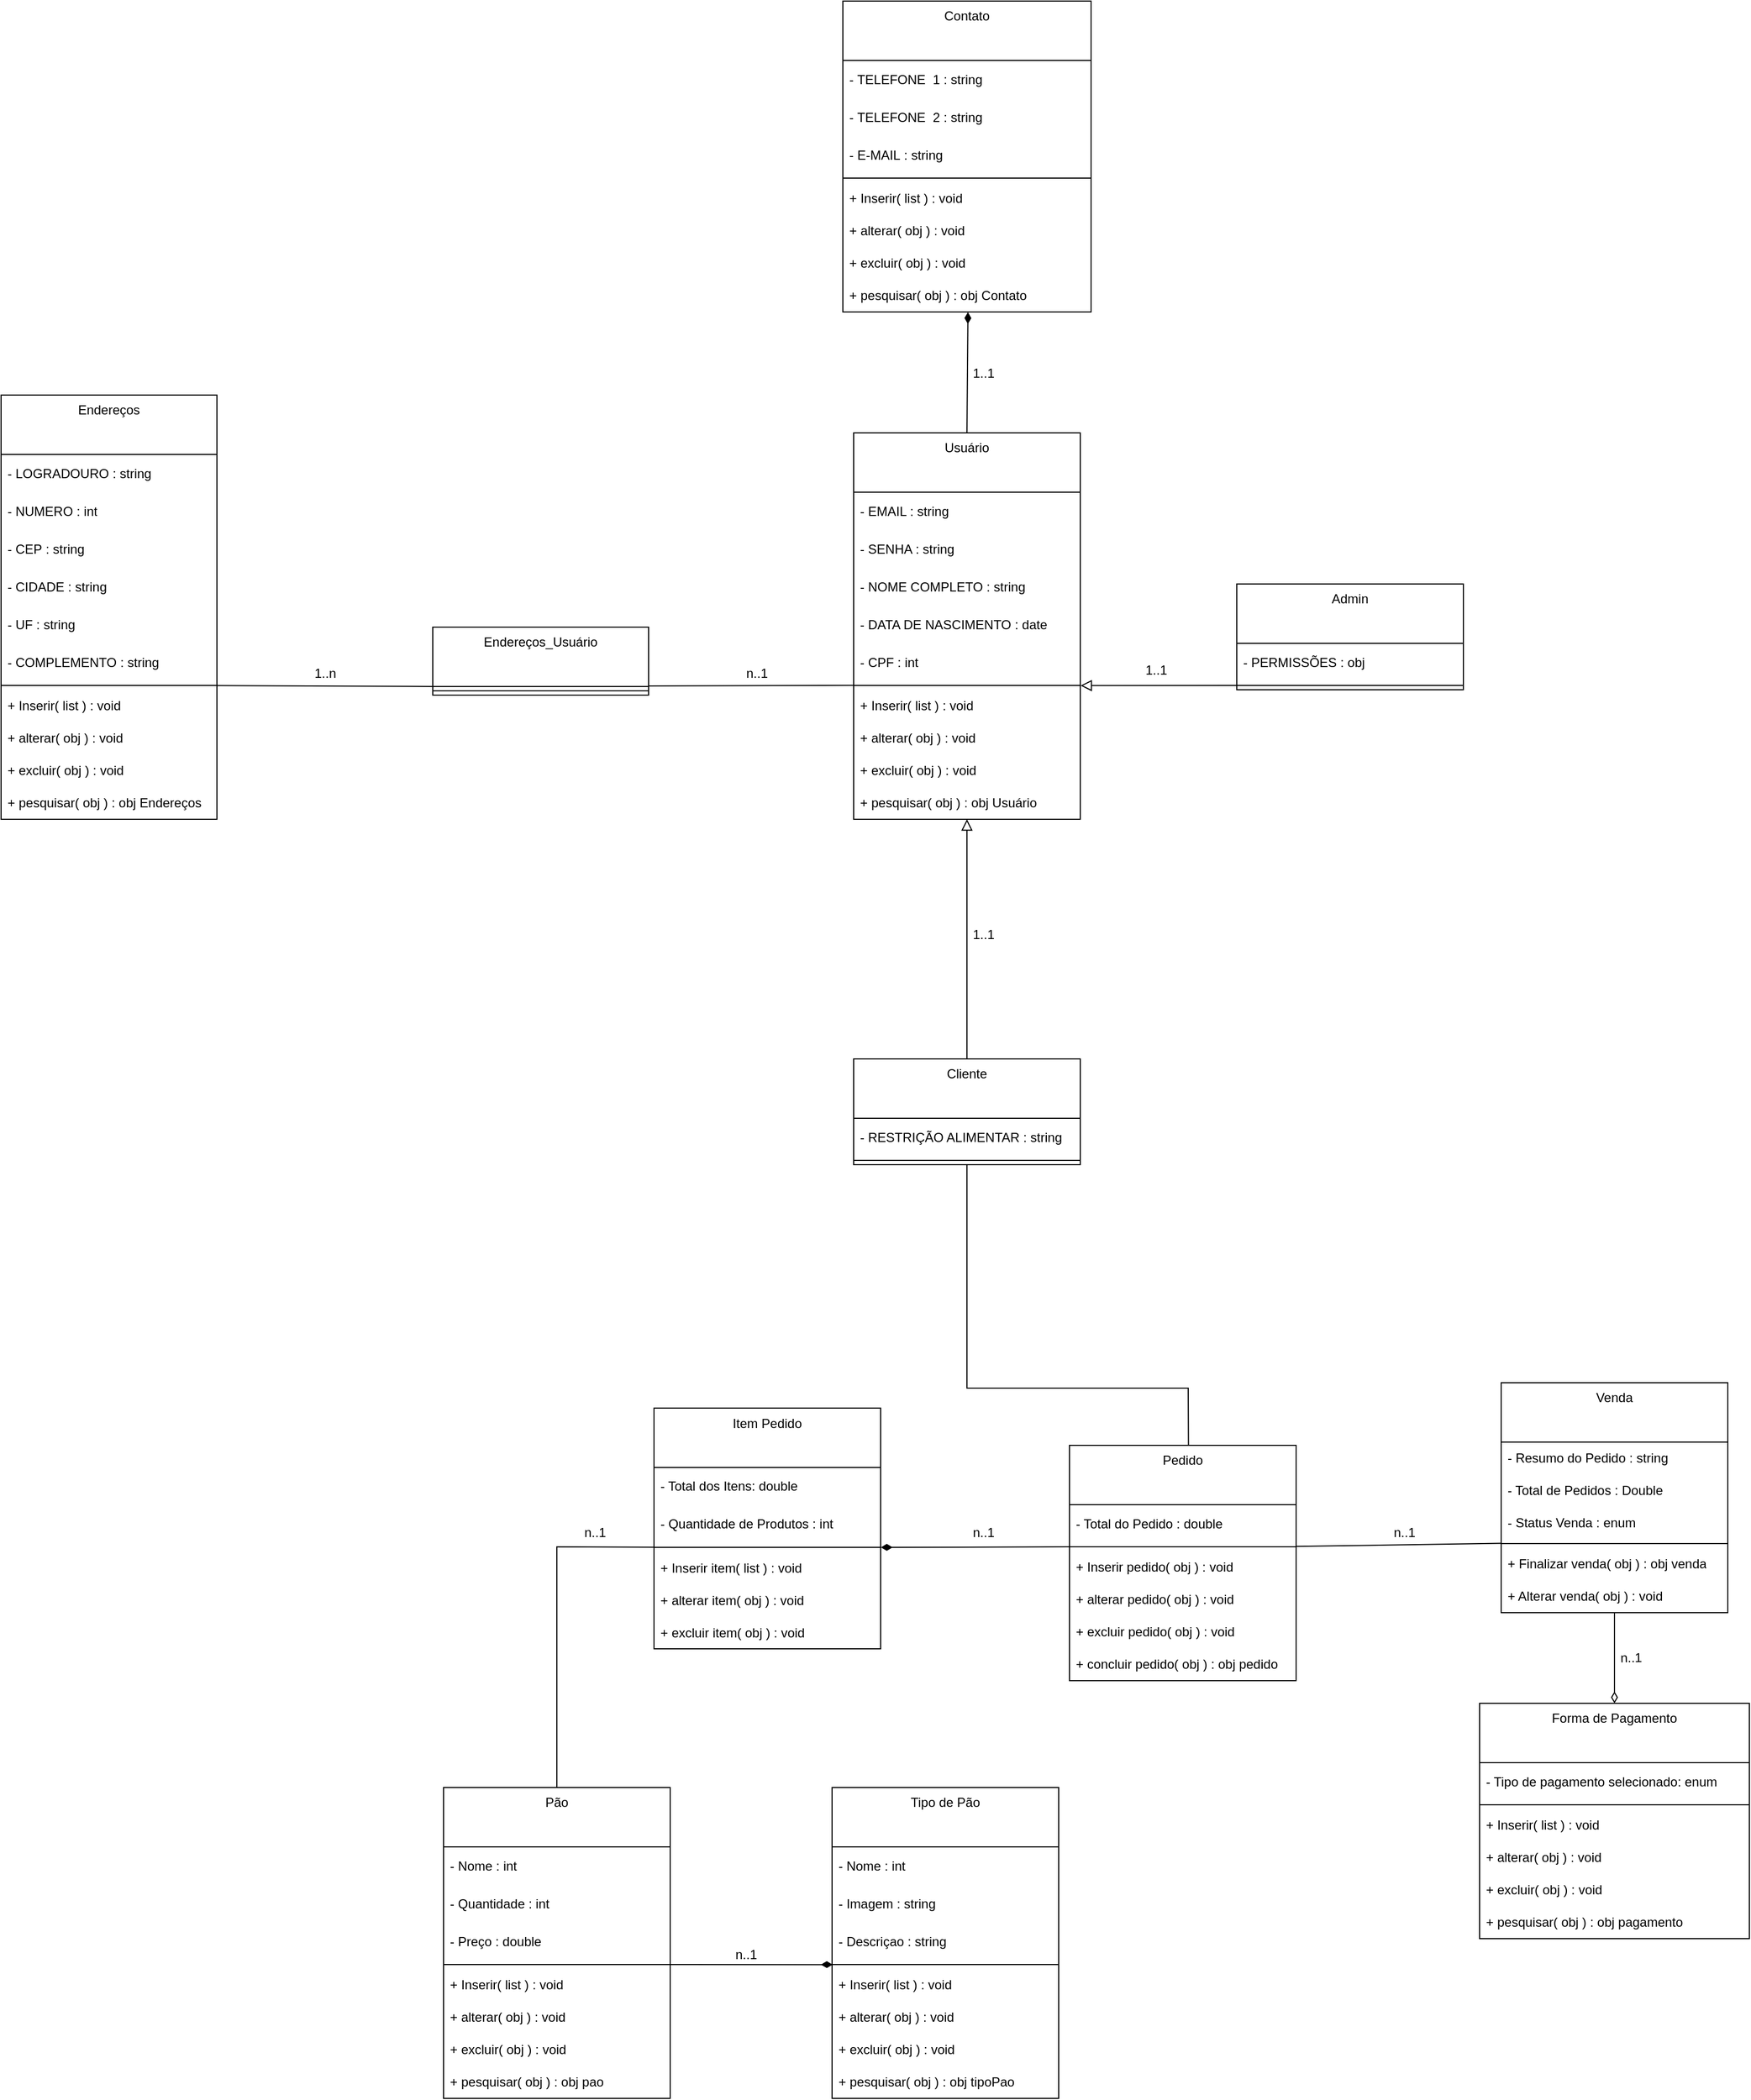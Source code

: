 <mxfile version="22.1.0" type="github">
  <diagram name="Página-1" id="tgWVo5uK4F6GuyLVSYW2">
    <mxGraphModel dx="989" dy="1828" grid="1" gridSize="10" guides="1" tooltips="1" connect="1" arrows="1" fold="1" page="1" pageScale="1" pageWidth="1920" pageHeight="1200" math="0" shadow="0">
      <root>
        <mxCell id="0" />
        <mxCell id="1" parent="0" />
        <mxCell id="wqTiMcuJJPnzFnuZAznY-1" value="Pão" style="swimlane;fontStyle=0;align=center;verticalAlign=top;childLayout=stackLayout;horizontal=1;startSize=55;horizontalStack=0;resizeParent=1;resizeParentMax=0;resizeLast=0;collapsible=0;marginBottom=0;html=1;whiteSpace=wrap;" parent="1" vertex="1">
          <mxGeometry x="540" y="795" width="210" height="288" as="geometry" />
        </mxCell>
        <mxCell id="ot_1vHmXHA6oFnF6188Q-32" value="- Nome : int" style="text;html=1;strokeColor=none;fillColor=none;align=left;verticalAlign=middle;spacingLeft=4;spacingRight=4;overflow=hidden;rotatable=0;points=[[0,0.5],[1,0.5]];portConstraint=eastwest;whiteSpace=wrap;" parent="wqTiMcuJJPnzFnuZAznY-1" vertex="1">
          <mxGeometry y="55" width="210" height="35" as="geometry" />
        </mxCell>
        <mxCell id="wqTiMcuJJPnzFnuZAznY-24" value="- Quantidade : int" style="text;html=1;strokeColor=none;fillColor=none;align=left;verticalAlign=middle;spacingLeft=4;spacingRight=4;overflow=hidden;rotatable=0;points=[[0,0.5],[1,0.5]];portConstraint=eastwest;whiteSpace=wrap;" parent="wqTiMcuJJPnzFnuZAznY-1" vertex="1">
          <mxGeometry y="90" width="210" height="35" as="geometry" />
        </mxCell>
        <mxCell id="ot_1vHmXHA6oFnF6188Q-12" value="- Preço : double" style="text;html=1;strokeColor=none;fillColor=none;align=left;verticalAlign=middle;spacingLeft=4;spacingRight=4;overflow=hidden;rotatable=0;points=[[0,0.5],[1,0.5]];portConstraint=eastwest;whiteSpace=wrap;" parent="wqTiMcuJJPnzFnuZAznY-1" vertex="1">
          <mxGeometry y="125" width="210" height="35" as="geometry" />
        </mxCell>
        <mxCell id="wqTiMcuJJPnzFnuZAznY-6" value="" style="line;strokeWidth=1;fillColor=none;align=left;verticalAlign=middle;spacingTop=-1;spacingLeft=3;spacingRight=3;rotatable=0;labelPosition=right;points=[];portConstraint=eastwest;" parent="wqTiMcuJJPnzFnuZAznY-1" vertex="1">
          <mxGeometry y="160" width="210" height="8" as="geometry" />
        </mxCell>
        <mxCell id="wqTiMcuJJPnzFnuZAznY-22" value="+ Inserir( list ) : void" style="text;html=1;strokeColor=none;fillColor=none;align=left;verticalAlign=middle;spacingLeft=4;spacingRight=4;overflow=hidden;rotatable=0;points=[[0,0.5],[1,0.5]];portConstraint=eastwest;whiteSpace=wrap;" parent="wqTiMcuJJPnzFnuZAznY-1" vertex="1">
          <mxGeometry y="168" width="210" height="30" as="geometry" />
        </mxCell>
        <mxCell id="wqTiMcuJJPnzFnuZAznY-14" value="+ alterar( obj ) : void" style="text;html=1;strokeColor=none;fillColor=none;align=left;verticalAlign=middle;spacingLeft=4;spacingRight=4;overflow=hidden;rotatable=0;points=[[0,0.5],[1,0.5]];portConstraint=eastwest;whiteSpace=wrap;" parent="wqTiMcuJJPnzFnuZAznY-1" vertex="1">
          <mxGeometry y="198" width="210" height="30" as="geometry" />
        </mxCell>
        <mxCell id="wqTiMcuJJPnzFnuZAznY-15" value="+ excluir( obj ) : void" style="text;html=1;strokeColor=none;fillColor=none;align=left;verticalAlign=middle;spacingLeft=4;spacingRight=4;overflow=hidden;rotatable=0;points=[[0,0.5],[1,0.5]];portConstraint=eastwest;whiteSpace=wrap;" parent="wqTiMcuJJPnzFnuZAznY-1" vertex="1">
          <mxGeometry y="228" width="210" height="30" as="geometry" />
        </mxCell>
        <mxCell id="wqTiMcuJJPnzFnuZAznY-16" value="+ pesquisar( obj ) : obj pao" style="text;html=1;strokeColor=none;fillColor=none;align=left;verticalAlign=middle;spacingLeft=4;spacingRight=4;overflow=hidden;rotatable=0;points=[[0,0.5],[1,0.5]];portConstraint=eastwest;whiteSpace=wrap;" parent="wqTiMcuJJPnzFnuZAznY-1" vertex="1">
          <mxGeometry y="258" width="210" height="30" as="geometry" />
        </mxCell>
        <mxCell id="pHOyPb8VTbjEpK4Q0e7u-1" value="Cliente" style="swimlane;fontStyle=0;align=center;verticalAlign=top;childLayout=stackLayout;horizontal=1;startSize=55;horizontalStack=0;resizeParent=1;resizeParentMax=0;resizeLast=0;collapsible=0;marginBottom=0;html=1;whiteSpace=wrap;" parent="1" vertex="1">
          <mxGeometry x="920" y="120" width="210" height="98" as="geometry" />
        </mxCell>
        <mxCell id="pHOyPb8VTbjEpK4Q0e7u-6" value="- RESTRIÇÃO ALIMENTAR&amp;nbsp;: string" style="text;html=1;strokeColor=none;fillColor=none;align=left;verticalAlign=middle;spacingLeft=4;spacingRight=4;overflow=hidden;rotatable=0;points=[[0,0.5],[1,0.5]];portConstraint=eastwest;whiteSpace=wrap;" parent="pHOyPb8VTbjEpK4Q0e7u-1" vertex="1">
          <mxGeometry y="55" width="210" height="35" as="geometry" />
        </mxCell>
        <mxCell id="pHOyPb8VTbjEpK4Q0e7u-7" value="" style="line;strokeWidth=1;fillColor=none;align=left;verticalAlign=middle;spacingTop=-1;spacingLeft=3;spacingRight=3;rotatable=0;labelPosition=right;points=[];portConstraint=eastwest;" parent="pHOyPb8VTbjEpK4Q0e7u-1" vertex="1">
          <mxGeometry y="90" width="210" height="8" as="geometry" />
        </mxCell>
        <mxCell id="pHOyPb8VTbjEpK4Q0e7u-12" value="Endereços" style="swimlane;fontStyle=0;align=center;verticalAlign=top;childLayout=stackLayout;horizontal=1;startSize=55;horizontalStack=0;resizeParent=1;resizeParentMax=0;resizeLast=0;collapsible=0;marginBottom=0;html=1;whiteSpace=wrap;" parent="1" vertex="1">
          <mxGeometry x="130" y="-495" width="200" height="393" as="geometry" />
        </mxCell>
        <mxCell id="pHOyPb8VTbjEpK4Q0e7u-13" value="-&amp;nbsp;LOGRADOURO&amp;nbsp;: string" style="text;html=1;strokeColor=none;fillColor=none;align=left;verticalAlign=middle;spacingLeft=4;spacingRight=4;overflow=hidden;rotatable=0;points=[[0,0.5],[1,0.5]];portConstraint=eastwest;whiteSpace=wrap;" parent="pHOyPb8VTbjEpK4Q0e7u-12" vertex="1">
          <mxGeometry y="55" width="200" height="35" as="geometry" />
        </mxCell>
        <mxCell id="pHOyPb8VTbjEpK4Q0e7u-14" value="-&amp;nbsp;NUMERO&amp;nbsp;: int" style="text;html=1;strokeColor=none;fillColor=none;align=left;verticalAlign=middle;spacingLeft=4;spacingRight=4;overflow=hidden;rotatable=0;points=[[0,0.5],[1,0.5]];portConstraint=eastwest;whiteSpace=wrap;" parent="pHOyPb8VTbjEpK4Q0e7u-12" vertex="1">
          <mxGeometry y="90" width="200" height="35" as="geometry" />
        </mxCell>
        <mxCell id="pHOyPb8VTbjEpK4Q0e7u-15" value="-&amp;nbsp;CEP&amp;nbsp;: string" style="text;html=1;strokeColor=none;fillColor=none;align=left;verticalAlign=middle;spacingLeft=4;spacingRight=4;overflow=hidden;rotatable=0;points=[[0,0.5],[1,0.5]];portConstraint=eastwest;whiteSpace=wrap;" parent="pHOyPb8VTbjEpK4Q0e7u-12" vertex="1">
          <mxGeometry y="125" width="200" height="35" as="geometry" />
        </mxCell>
        <mxCell id="pHOyPb8VTbjEpK4Q0e7u-16" value="-&amp;nbsp;CIDADE&amp;nbsp;: string" style="text;html=1;strokeColor=none;fillColor=none;align=left;verticalAlign=middle;spacingLeft=4;spacingRight=4;overflow=hidden;rotatable=0;points=[[0,0.5],[1,0.5]];portConstraint=eastwest;whiteSpace=wrap;" parent="pHOyPb8VTbjEpK4Q0e7u-12" vertex="1">
          <mxGeometry y="160" width="200" height="35" as="geometry" />
        </mxCell>
        <mxCell id="pHOyPb8VTbjEpK4Q0e7u-33" value="- UF : string" style="text;html=1;strokeColor=none;fillColor=none;align=left;verticalAlign=middle;spacingLeft=4;spacingRight=4;overflow=hidden;rotatable=0;points=[[0,0.5],[1,0.5]];portConstraint=eastwest;whiteSpace=wrap;" parent="pHOyPb8VTbjEpK4Q0e7u-12" vertex="1">
          <mxGeometry y="195" width="200" height="35" as="geometry" />
        </mxCell>
        <mxCell id="pHOyPb8VTbjEpK4Q0e7u-34" value="- COMPLEMENTO : string" style="text;html=1;strokeColor=none;fillColor=none;align=left;verticalAlign=middle;spacingLeft=4;spacingRight=4;overflow=hidden;rotatable=0;points=[[0,0.5],[1,0.5]];portConstraint=eastwest;whiteSpace=wrap;" parent="pHOyPb8VTbjEpK4Q0e7u-12" vertex="1">
          <mxGeometry y="230" width="200" height="35" as="geometry" />
        </mxCell>
        <mxCell id="pHOyPb8VTbjEpK4Q0e7u-17" value="" style="line;strokeWidth=1;fillColor=none;align=left;verticalAlign=middle;spacingTop=-1;spacingLeft=3;spacingRight=3;rotatable=0;labelPosition=right;points=[];portConstraint=eastwest;" parent="pHOyPb8VTbjEpK4Q0e7u-12" vertex="1">
          <mxGeometry y="265" width="200" height="8" as="geometry" />
        </mxCell>
        <mxCell id="pHOyPb8VTbjEpK4Q0e7u-18" value="+ Inserir( list ) : void" style="text;html=1;strokeColor=none;fillColor=none;align=left;verticalAlign=middle;spacingLeft=4;spacingRight=4;overflow=hidden;rotatable=0;points=[[0,0.5],[1,0.5]];portConstraint=eastwest;whiteSpace=wrap;" parent="pHOyPb8VTbjEpK4Q0e7u-12" vertex="1">
          <mxGeometry y="273" width="200" height="30" as="geometry" />
        </mxCell>
        <mxCell id="pHOyPb8VTbjEpK4Q0e7u-19" value="+ alterar( obj ) : void" style="text;html=1;strokeColor=none;fillColor=none;align=left;verticalAlign=middle;spacingLeft=4;spacingRight=4;overflow=hidden;rotatable=0;points=[[0,0.5],[1,0.5]];portConstraint=eastwest;whiteSpace=wrap;" parent="pHOyPb8VTbjEpK4Q0e7u-12" vertex="1">
          <mxGeometry y="303" width="200" height="30" as="geometry" />
        </mxCell>
        <mxCell id="pHOyPb8VTbjEpK4Q0e7u-20" value="+ excluir( obj ) : void" style="text;html=1;strokeColor=none;fillColor=none;align=left;verticalAlign=middle;spacingLeft=4;spacingRight=4;overflow=hidden;rotatable=0;points=[[0,0.5],[1,0.5]];portConstraint=eastwest;whiteSpace=wrap;" parent="pHOyPb8VTbjEpK4Q0e7u-12" vertex="1">
          <mxGeometry y="333" width="200" height="30" as="geometry" />
        </mxCell>
        <mxCell id="pHOyPb8VTbjEpK4Q0e7u-21" value="+ pesquisar( obj ) : obj&amp;nbsp;Endereços" style="text;html=1;strokeColor=none;fillColor=none;align=left;verticalAlign=middle;spacingLeft=4;spacingRight=4;overflow=hidden;rotatable=0;points=[[0,0.5],[1,0.5]];portConstraint=eastwest;whiteSpace=wrap;" parent="pHOyPb8VTbjEpK4Q0e7u-12" vertex="1">
          <mxGeometry y="363" width="200" height="30" as="geometry" />
        </mxCell>
        <mxCell id="pHOyPb8VTbjEpK4Q0e7u-22" value="Contato" style="swimlane;fontStyle=0;align=center;verticalAlign=top;childLayout=stackLayout;horizontal=1;startSize=55;horizontalStack=0;resizeParent=1;resizeParentMax=0;resizeLast=0;collapsible=0;marginBottom=0;html=1;whiteSpace=wrap;" parent="1" vertex="1">
          <mxGeometry x="910" y="-860" width="230" height="288" as="geometry" />
        </mxCell>
        <mxCell id="pHOyPb8VTbjEpK4Q0e7u-23" value="-&amp;nbsp;TELEFONE&amp;nbsp; 1&amp;nbsp;: string" style="text;html=1;strokeColor=none;fillColor=none;align=left;verticalAlign=middle;spacingLeft=4;spacingRight=4;overflow=hidden;rotatable=0;points=[[0,0.5],[1,0.5]];portConstraint=eastwest;whiteSpace=wrap;" parent="pHOyPb8VTbjEpK4Q0e7u-22" vertex="1">
          <mxGeometry y="55" width="230" height="35" as="geometry" />
        </mxCell>
        <mxCell id="pHOyPb8VTbjEpK4Q0e7u-24" value="-&amp;nbsp;TELEFONE&amp;nbsp; 2&amp;nbsp;: string" style="text;html=1;strokeColor=none;fillColor=none;align=left;verticalAlign=middle;spacingLeft=4;spacingRight=4;overflow=hidden;rotatable=0;points=[[0,0.5],[1,0.5]];portConstraint=eastwest;whiteSpace=wrap;" parent="pHOyPb8VTbjEpK4Q0e7u-22" vertex="1">
          <mxGeometry y="90" width="230" height="35" as="geometry" />
        </mxCell>
        <mxCell id="pHOyPb8VTbjEpK4Q0e7u-25" value="-&amp;nbsp;E-MAIL&amp;nbsp;: string" style="text;html=1;strokeColor=none;fillColor=none;align=left;verticalAlign=middle;spacingLeft=4;spacingRight=4;overflow=hidden;rotatable=0;points=[[0,0.5],[1,0.5]];portConstraint=eastwest;whiteSpace=wrap;" parent="pHOyPb8VTbjEpK4Q0e7u-22" vertex="1">
          <mxGeometry y="125" width="230" height="35" as="geometry" />
        </mxCell>
        <mxCell id="pHOyPb8VTbjEpK4Q0e7u-27" value="" style="line;strokeWidth=1;fillColor=none;align=left;verticalAlign=middle;spacingTop=-1;spacingLeft=3;spacingRight=3;rotatable=0;labelPosition=right;points=[];portConstraint=eastwest;" parent="pHOyPb8VTbjEpK4Q0e7u-22" vertex="1">
          <mxGeometry y="160" width="230" height="8" as="geometry" />
        </mxCell>
        <mxCell id="pHOyPb8VTbjEpK4Q0e7u-28" value="+ Inserir( list ) : void" style="text;html=1;strokeColor=none;fillColor=none;align=left;verticalAlign=middle;spacingLeft=4;spacingRight=4;overflow=hidden;rotatable=0;points=[[0,0.5],[1,0.5]];portConstraint=eastwest;whiteSpace=wrap;" parent="pHOyPb8VTbjEpK4Q0e7u-22" vertex="1">
          <mxGeometry y="168" width="230" height="30" as="geometry" />
        </mxCell>
        <mxCell id="pHOyPb8VTbjEpK4Q0e7u-29" value="+ alterar( obj ) : void" style="text;html=1;strokeColor=none;fillColor=none;align=left;verticalAlign=middle;spacingLeft=4;spacingRight=4;overflow=hidden;rotatable=0;points=[[0,0.5],[1,0.5]];portConstraint=eastwest;whiteSpace=wrap;" parent="pHOyPb8VTbjEpK4Q0e7u-22" vertex="1">
          <mxGeometry y="198" width="230" height="30" as="geometry" />
        </mxCell>
        <mxCell id="pHOyPb8VTbjEpK4Q0e7u-30" value="+ excluir( obj ) : void" style="text;html=1;strokeColor=none;fillColor=none;align=left;verticalAlign=middle;spacingLeft=4;spacingRight=4;overflow=hidden;rotatable=0;points=[[0,0.5],[1,0.5]];portConstraint=eastwest;whiteSpace=wrap;" parent="pHOyPb8VTbjEpK4Q0e7u-22" vertex="1">
          <mxGeometry y="228" width="230" height="30" as="geometry" />
        </mxCell>
        <mxCell id="pHOyPb8VTbjEpK4Q0e7u-31" value="+ pesquisar( obj ) : obj Contato" style="text;html=1;strokeColor=none;fillColor=none;align=left;verticalAlign=middle;spacingLeft=4;spacingRight=4;overflow=hidden;rotatable=0;points=[[0,0.5],[1,0.5]];portConstraint=eastwest;whiteSpace=wrap;" parent="pHOyPb8VTbjEpK4Q0e7u-22" vertex="1">
          <mxGeometry y="258" width="230" height="30" as="geometry" />
        </mxCell>
        <mxCell id="t2j85gYV1BmzlE46DpTW-1" value="Tipo de Pão" style="swimlane;fontStyle=0;align=center;verticalAlign=top;childLayout=stackLayout;horizontal=1;startSize=55;horizontalStack=0;resizeParent=1;resizeParentMax=0;resizeLast=0;collapsible=0;marginBottom=0;html=1;whiteSpace=wrap;" parent="1" vertex="1">
          <mxGeometry x="900" y="795" width="210" height="288" as="geometry" />
        </mxCell>
        <mxCell id="t2j85gYV1BmzlE46DpTW-2" value="- Nome : int" style="text;html=1;strokeColor=none;fillColor=none;align=left;verticalAlign=middle;spacingLeft=4;spacingRight=4;overflow=hidden;rotatable=0;points=[[0,0.5],[1,0.5]];portConstraint=eastwest;whiteSpace=wrap;" parent="t2j85gYV1BmzlE46DpTW-1" vertex="1">
          <mxGeometry y="55" width="210" height="35" as="geometry" />
        </mxCell>
        <mxCell id="t2j85gYV1BmzlE46DpTW-6" value="- Imagem : string" style="text;html=1;strokeColor=none;fillColor=none;align=left;verticalAlign=middle;spacingLeft=4;spacingRight=4;overflow=hidden;rotatable=0;points=[[0,0.5],[1,0.5]];portConstraint=eastwest;whiteSpace=wrap;" parent="t2j85gYV1BmzlE46DpTW-1" vertex="1">
          <mxGeometry y="90" width="210" height="35" as="geometry" />
        </mxCell>
        <mxCell id="t2j85gYV1BmzlE46DpTW-7" value="- Descriçao : string" style="text;html=1;strokeColor=none;fillColor=none;align=left;verticalAlign=middle;spacingLeft=4;spacingRight=4;overflow=hidden;rotatable=0;points=[[0,0.5],[1,0.5]];portConstraint=eastwest;whiteSpace=wrap;" parent="t2j85gYV1BmzlE46DpTW-1" vertex="1">
          <mxGeometry y="125" width="210" height="35" as="geometry" />
        </mxCell>
        <mxCell id="t2j85gYV1BmzlE46DpTW-8" value="" style="line;strokeWidth=1;fillColor=none;align=left;verticalAlign=middle;spacingTop=-1;spacingLeft=3;spacingRight=3;rotatable=0;labelPosition=right;points=[];portConstraint=eastwest;" parent="t2j85gYV1BmzlE46DpTW-1" vertex="1">
          <mxGeometry y="160" width="210" height="8" as="geometry" />
        </mxCell>
        <mxCell id="t2j85gYV1BmzlE46DpTW-9" value="+ Inserir( list ) : void" style="text;html=1;strokeColor=none;fillColor=none;align=left;verticalAlign=middle;spacingLeft=4;spacingRight=4;overflow=hidden;rotatable=0;points=[[0,0.5],[1,0.5]];portConstraint=eastwest;whiteSpace=wrap;" parent="t2j85gYV1BmzlE46DpTW-1" vertex="1">
          <mxGeometry y="168" width="210" height="30" as="geometry" />
        </mxCell>
        <mxCell id="t2j85gYV1BmzlE46DpTW-10" value="+ alterar( obj ) : void" style="text;html=1;strokeColor=none;fillColor=none;align=left;verticalAlign=middle;spacingLeft=4;spacingRight=4;overflow=hidden;rotatable=0;points=[[0,0.5],[1,0.5]];portConstraint=eastwest;whiteSpace=wrap;" parent="t2j85gYV1BmzlE46DpTW-1" vertex="1">
          <mxGeometry y="198" width="210" height="30" as="geometry" />
        </mxCell>
        <mxCell id="t2j85gYV1BmzlE46DpTW-11" value="+ excluir( obj ) : void" style="text;html=1;strokeColor=none;fillColor=none;align=left;verticalAlign=middle;spacingLeft=4;spacingRight=4;overflow=hidden;rotatable=0;points=[[0,0.5],[1,0.5]];portConstraint=eastwest;whiteSpace=wrap;" parent="t2j85gYV1BmzlE46DpTW-1" vertex="1">
          <mxGeometry y="228" width="210" height="30" as="geometry" />
        </mxCell>
        <mxCell id="t2j85gYV1BmzlE46DpTW-12" value="+ pesquisar( obj ) : obj tipoPao" style="text;html=1;strokeColor=none;fillColor=none;align=left;verticalAlign=middle;spacingLeft=4;spacingRight=4;overflow=hidden;rotatable=0;points=[[0,0.5],[1,0.5]];portConstraint=eastwest;whiteSpace=wrap;" parent="t2j85gYV1BmzlE46DpTW-1" vertex="1">
          <mxGeometry y="258" width="210" height="30" as="geometry" />
        </mxCell>
        <mxCell id="DQsS1FKul_f-ivVVrC3i-1" value="Item Pedido" style="swimlane;fontStyle=0;align=center;verticalAlign=top;childLayout=stackLayout;horizontal=1;startSize=55;horizontalStack=0;resizeParent=1;resizeParentMax=0;resizeLast=0;collapsible=0;marginBottom=0;html=1;whiteSpace=wrap;" parent="1" vertex="1">
          <mxGeometry x="735" y="443.5" width="210" height="223" as="geometry" />
        </mxCell>
        <mxCell id="DQsS1FKul_f-ivVVrC3i-2" value="- Total dos Itens: double" style="text;html=1;strokeColor=none;fillColor=none;align=left;verticalAlign=middle;spacingLeft=4;spacingRight=4;overflow=hidden;rotatable=0;points=[[0,0.5],[1,0.5]];portConstraint=eastwest;whiteSpace=wrap;" parent="DQsS1FKul_f-ivVVrC3i-1" vertex="1">
          <mxGeometry y="55" width="210" height="35" as="geometry" />
        </mxCell>
        <mxCell id="DQsS1FKul_f-ivVVrC3i-3" value="- Quantidade de Produtos : int" style="text;html=1;strokeColor=none;fillColor=none;align=left;verticalAlign=middle;spacingLeft=4;spacingRight=4;overflow=hidden;rotatable=0;points=[[0,0.5],[1,0.5]];portConstraint=eastwest;whiteSpace=wrap;" parent="DQsS1FKul_f-ivVVrC3i-1" vertex="1">
          <mxGeometry y="90" width="210" height="35" as="geometry" />
        </mxCell>
        <mxCell id="DQsS1FKul_f-ivVVrC3i-5" value="" style="line;strokeWidth=1;fillColor=none;align=left;verticalAlign=middle;spacingTop=-1;spacingLeft=3;spacingRight=3;rotatable=0;labelPosition=right;points=[];portConstraint=eastwest;" parent="DQsS1FKul_f-ivVVrC3i-1" vertex="1">
          <mxGeometry y="125" width="210" height="8" as="geometry" />
        </mxCell>
        <mxCell id="DQsS1FKul_f-ivVVrC3i-6" value="+ Inserir item( list ) : void" style="text;html=1;strokeColor=none;fillColor=none;align=left;verticalAlign=middle;spacingLeft=4;spacingRight=4;overflow=hidden;rotatable=0;points=[[0,0.5],[1,0.5]];portConstraint=eastwest;whiteSpace=wrap;" parent="DQsS1FKul_f-ivVVrC3i-1" vertex="1">
          <mxGeometry y="133" width="210" height="30" as="geometry" />
        </mxCell>
        <mxCell id="DQsS1FKul_f-ivVVrC3i-7" value="+ alterar item( obj ) : void" style="text;html=1;strokeColor=none;fillColor=none;align=left;verticalAlign=middle;spacingLeft=4;spacingRight=4;overflow=hidden;rotatable=0;points=[[0,0.5],[1,0.5]];portConstraint=eastwest;whiteSpace=wrap;" parent="DQsS1FKul_f-ivVVrC3i-1" vertex="1">
          <mxGeometry y="163" width="210" height="30" as="geometry" />
        </mxCell>
        <mxCell id="DQsS1FKul_f-ivVVrC3i-8" value="+ excluir item( obj ) : void" style="text;html=1;strokeColor=none;fillColor=none;align=left;verticalAlign=middle;spacingLeft=4;spacingRight=4;overflow=hidden;rotatable=0;points=[[0,0.5],[1,0.5]];portConstraint=eastwest;whiteSpace=wrap;" parent="DQsS1FKul_f-ivVVrC3i-1" vertex="1">
          <mxGeometry y="193" width="210" height="30" as="geometry" />
        </mxCell>
        <mxCell id="DQsS1FKul_f-ivVVrC3i-14" value="Pedido" style="swimlane;fontStyle=0;align=center;verticalAlign=top;childLayout=stackLayout;horizontal=1;startSize=55;horizontalStack=0;resizeParent=1;resizeParentMax=0;resizeLast=0;collapsible=0;marginBottom=0;html=1;whiteSpace=wrap;" parent="1" vertex="1">
          <mxGeometry x="1120" y="478" width="210" height="218" as="geometry" />
        </mxCell>
        <mxCell id="DQsS1FKul_f-ivVVrC3i-15" value="- Total do Pedido : double" style="text;html=1;strokeColor=none;fillColor=none;align=left;verticalAlign=middle;spacingLeft=4;spacingRight=4;overflow=hidden;rotatable=0;points=[[0,0.5],[1,0.5]];portConstraint=eastwest;whiteSpace=wrap;" parent="DQsS1FKul_f-ivVVrC3i-14" vertex="1">
          <mxGeometry y="55" width="210" height="35" as="geometry" />
        </mxCell>
        <mxCell id="DQsS1FKul_f-ivVVrC3i-17" value="" style="line;strokeWidth=1;fillColor=none;align=left;verticalAlign=middle;spacingTop=-1;spacingLeft=3;spacingRight=3;rotatable=0;labelPosition=right;points=[];portConstraint=eastwest;" parent="DQsS1FKul_f-ivVVrC3i-14" vertex="1">
          <mxGeometry y="90" width="210" height="8" as="geometry" />
        </mxCell>
        <mxCell id="DQsS1FKul_f-ivVVrC3i-18" value="+ Inserir pedido( obj ) : void" style="text;html=1;strokeColor=none;fillColor=none;align=left;verticalAlign=middle;spacingLeft=4;spacingRight=4;overflow=hidden;rotatable=0;points=[[0,0.5],[1,0.5]];portConstraint=eastwest;whiteSpace=wrap;" parent="DQsS1FKul_f-ivVVrC3i-14" vertex="1">
          <mxGeometry y="98" width="210" height="30" as="geometry" />
        </mxCell>
        <mxCell id="DQsS1FKul_f-ivVVrC3i-19" value="+ alterar pedido( obj ) : void" style="text;html=1;strokeColor=none;fillColor=none;align=left;verticalAlign=middle;spacingLeft=4;spacingRight=4;overflow=hidden;rotatable=0;points=[[0,0.5],[1,0.5]];portConstraint=eastwest;whiteSpace=wrap;" parent="DQsS1FKul_f-ivVVrC3i-14" vertex="1">
          <mxGeometry y="128" width="210" height="30" as="geometry" />
        </mxCell>
        <mxCell id="DQsS1FKul_f-ivVVrC3i-20" value="+ excluir pedido( obj ) : void" style="text;html=1;strokeColor=none;fillColor=none;align=left;verticalAlign=middle;spacingLeft=4;spacingRight=4;overflow=hidden;rotatable=0;points=[[0,0.5],[1,0.5]];portConstraint=eastwest;whiteSpace=wrap;" parent="DQsS1FKul_f-ivVVrC3i-14" vertex="1">
          <mxGeometry y="158" width="210" height="30" as="geometry" />
        </mxCell>
        <mxCell id="DQsS1FKul_f-ivVVrC3i-21" value="+ concluir pedido( obj ) : obj pedido" style="text;html=1;strokeColor=none;fillColor=none;align=left;verticalAlign=middle;spacingLeft=4;spacingRight=4;overflow=hidden;rotatable=0;points=[[0,0.5],[1,0.5]];portConstraint=eastwest;whiteSpace=wrap;" parent="DQsS1FKul_f-ivVVrC3i-14" vertex="1">
          <mxGeometry y="188" width="210" height="30" as="geometry" />
        </mxCell>
        <mxCell id="yziJ-wSPeDQb355-OIzr-1" value="Forma de Pagamento" style="swimlane;fontStyle=0;align=center;verticalAlign=top;childLayout=stackLayout;horizontal=1;startSize=55;horizontalStack=0;resizeParent=1;resizeParentMax=0;resizeLast=0;collapsible=0;marginBottom=0;html=1;whiteSpace=wrap;" parent="1" vertex="1">
          <mxGeometry x="1500" y="717" width="250" height="218" as="geometry" />
        </mxCell>
        <mxCell id="yziJ-wSPeDQb355-OIzr-2" value="- Tipo de pagamento selecionado: enum" style="text;html=1;strokeColor=none;fillColor=none;align=left;verticalAlign=middle;spacingLeft=4;spacingRight=4;overflow=hidden;rotatable=0;points=[[0,0.5],[1,0.5]];portConstraint=eastwest;whiteSpace=wrap;" parent="yziJ-wSPeDQb355-OIzr-1" vertex="1">
          <mxGeometry y="55" width="250" height="35" as="geometry" />
        </mxCell>
        <mxCell id="yziJ-wSPeDQb355-OIzr-3" value="" style="line;strokeWidth=1;fillColor=none;align=left;verticalAlign=middle;spacingTop=-1;spacingLeft=3;spacingRight=3;rotatable=0;labelPosition=right;points=[];portConstraint=eastwest;" parent="yziJ-wSPeDQb355-OIzr-1" vertex="1">
          <mxGeometry y="90" width="250" height="8" as="geometry" />
        </mxCell>
        <mxCell id="yziJ-wSPeDQb355-OIzr-4" value="+ Inserir( list ) : void" style="text;html=1;strokeColor=none;fillColor=none;align=left;verticalAlign=middle;spacingLeft=4;spacingRight=4;overflow=hidden;rotatable=0;points=[[0,0.5],[1,0.5]];portConstraint=eastwest;whiteSpace=wrap;" parent="yziJ-wSPeDQb355-OIzr-1" vertex="1">
          <mxGeometry y="98" width="250" height="30" as="geometry" />
        </mxCell>
        <mxCell id="f4AOrCreGCm4i5D6nNi9-18" value="+ alterar( obj ) : void" style="text;html=1;strokeColor=none;fillColor=none;align=left;verticalAlign=middle;spacingLeft=4;spacingRight=4;overflow=hidden;rotatable=0;points=[[0,0.5],[1,0.5]];portConstraint=eastwest;whiteSpace=wrap;" parent="yziJ-wSPeDQb355-OIzr-1" vertex="1">
          <mxGeometry y="128" width="250" height="30" as="geometry" />
        </mxCell>
        <mxCell id="f4AOrCreGCm4i5D6nNi9-19" value="+ excluir( obj ) : void" style="text;html=1;strokeColor=none;fillColor=none;align=left;verticalAlign=middle;spacingLeft=4;spacingRight=4;overflow=hidden;rotatable=0;points=[[0,0.5],[1,0.5]];portConstraint=eastwest;whiteSpace=wrap;" parent="yziJ-wSPeDQb355-OIzr-1" vertex="1">
          <mxGeometry y="158" width="250" height="30" as="geometry" />
        </mxCell>
        <mxCell id="f4AOrCreGCm4i5D6nNi9-20" value="+ pesquisar( obj ) : obj pagamento" style="text;html=1;strokeColor=none;fillColor=none;align=left;verticalAlign=middle;spacingLeft=4;spacingRight=4;overflow=hidden;rotatable=0;points=[[0,0.5],[1,0.5]];portConstraint=eastwest;whiteSpace=wrap;" parent="yziJ-wSPeDQb355-OIzr-1" vertex="1">
          <mxGeometry y="188" width="250" height="30" as="geometry" />
        </mxCell>
        <mxCell id="yziJ-wSPeDQb355-OIzr-9" value="Venda" style="swimlane;fontStyle=0;align=center;verticalAlign=top;childLayout=stackLayout;horizontal=1;startSize=55;horizontalStack=0;resizeParent=1;resizeParentMax=0;resizeLast=0;collapsible=0;marginBottom=0;html=1;whiteSpace=wrap;" parent="1" vertex="1">
          <mxGeometry x="1520" y="420" width="210" height="213" as="geometry" />
        </mxCell>
        <mxCell id="f4AOrCreGCm4i5D6nNi9-23" value="- Resumo do Pedido : string" style="text;html=1;strokeColor=none;fillColor=none;align=left;verticalAlign=middle;spacingLeft=4;spacingRight=4;overflow=hidden;rotatable=0;points=[[0,0.5],[1,0.5]];portConstraint=eastwest;whiteSpace=wrap;" parent="yziJ-wSPeDQb355-OIzr-9" vertex="1">
          <mxGeometry y="55" width="210" height="30" as="geometry" />
        </mxCell>
        <mxCell id="f4AOrCreGCm4i5D6nNi9-22" value="- Total de Pedidos : Double" style="text;html=1;strokeColor=none;fillColor=none;align=left;verticalAlign=middle;spacingLeft=4;spacingRight=4;overflow=hidden;rotatable=0;points=[[0,0.5],[1,0.5]];portConstraint=eastwest;whiteSpace=wrap;" parent="yziJ-wSPeDQb355-OIzr-9" vertex="1">
          <mxGeometry y="85" width="210" height="30" as="geometry" />
        </mxCell>
        <mxCell id="f4AOrCreGCm4i5D6nNi9-25" value="- Status Venda : enum" style="text;html=1;strokeColor=none;fillColor=none;align=left;verticalAlign=middle;spacingLeft=4;spacingRight=4;overflow=hidden;rotatable=0;points=[[0,0.5],[1,0.5]];portConstraint=eastwest;whiteSpace=wrap;" parent="yziJ-wSPeDQb355-OIzr-9" vertex="1">
          <mxGeometry y="115" width="210" height="30" as="geometry" />
        </mxCell>
        <mxCell id="yziJ-wSPeDQb355-OIzr-11" value="" style="line;strokeWidth=1;fillColor=none;align=left;verticalAlign=middle;spacingTop=-1;spacingLeft=3;spacingRight=3;rotatable=0;labelPosition=right;points=[];portConstraint=eastwest;" parent="yziJ-wSPeDQb355-OIzr-9" vertex="1">
          <mxGeometry y="145" width="210" height="8" as="geometry" />
        </mxCell>
        <mxCell id="yziJ-wSPeDQb355-OIzr-12" value="+ Finalizar venda( obj ) : obj venda" style="text;html=1;strokeColor=none;fillColor=none;align=left;verticalAlign=middle;spacingLeft=4;spacingRight=4;overflow=hidden;rotatable=0;points=[[0,0.5],[1,0.5]];portConstraint=eastwest;whiteSpace=wrap;" parent="yziJ-wSPeDQb355-OIzr-9" vertex="1">
          <mxGeometry y="153" width="210" height="30" as="geometry" />
        </mxCell>
        <mxCell id="f4AOrCreGCm4i5D6nNi9-24" value="+ Alterar venda( obj ) : void" style="text;html=1;strokeColor=none;fillColor=none;align=left;verticalAlign=middle;spacingLeft=4;spacingRight=4;overflow=hidden;rotatable=0;points=[[0,0.5],[1,0.5]];portConstraint=eastwest;whiteSpace=wrap;" parent="yziJ-wSPeDQb355-OIzr-9" vertex="1">
          <mxGeometry y="183" width="210" height="30" as="geometry" />
        </mxCell>
        <mxCell id="yziJ-wSPeDQb355-OIzr-21" value="" style="endArrow=none;html=1;rounded=0;exitX=0.998;exitY=0.458;exitDx=0;exitDy=0;exitPerimeter=0;entryX=0.001;entryY=0.466;entryDx=0;entryDy=0;entryPerimeter=0;" parent="1" source="DQsS1FKul_f-ivVVrC3i-17" target="yziJ-wSPeDQb355-OIzr-11" edge="1">
          <mxGeometry width="50" height="50" relative="1" as="geometry">
            <mxPoint x="1410" y="645" as="sourcePoint" />
            <mxPoint x="1490" y="597" as="targetPoint" />
          </mxGeometry>
        </mxCell>
        <mxCell id="yziJ-wSPeDQb355-OIzr-22" value="" style="endArrow=none;startArrow=diamondThin;endFill=0;startFill=1;html=1;verticalAlign=bottom;labelBackgroundColor=none;strokeWidth=1;startSize=8;endSize=8;rounded=0;exitX=0.003;exitY=-0.131;exitDx=0;exitDy=0;exitPerimeter=0;" parent="1" source="t2j85gYV1BmzlE46DpTW-9" edge="1">
          <mxGeometry width="160" relative="1" as="geometry">
            <mxPoint x="730" y="943" as="sourcePoint" />
            <mxPoint x="750" y="959" as="targetPoint" />
          </mxGeometry>
        </mxCell>
        <mxCell id="yziJ-wSPeDQb355-OIzr-23" value="" style="endArrow=none;html=1;rounded=0;exitX=0.5;exitY=0;exitDx=0;exitDy=0;entryX=0.002;entryY=0.491;entryDx=0;entryDy=0;entryPerimeter=0;" parent="1" source="wqTiMcuJJPnzFnuZAznY-1" target="DQsS1FKul_f-ivVVrC3i-5" edge="1">
          <mxGeometry width="50" height="50" relative="1" as="geometry">
            <mxPoint x="540" y="635" as="sourcePoint" />
            <mxPoint x="740" y="585" as="targetPoint" />
            <Array as="points">
              <mxPoint x="645" y="572" />
            </Array>
          </mxGeometry>
        </mxCell>
        <mxCell id="yziJ-wSPeDQb355-OIzr-24" value="" style="endArrow=none;startArrow=diamondThin;endFill=0;startFill=1;html=1;verticalAlign=bottom;labelBackgroundColor=none;strokeWidth=1;startSize=8;endSize=8;rounded=0;exitX=1.001;exitY=0.505;exitDx=0;exitDy=0;exitPerimeter=0;entryX=0;entryY=-0.133;entryDx=0;entryDy=0;entryPerimeter=0;" parent="1" source="DQsS1FKul_f-ivVVrC3i-5" target="DQsS1FKul_f-ivVVrC3i-18" edge="1">
          <mxGeometry width="160" relative="1" as="geometry">
            <mxPoint x="1020" y="554" as="sourcePoint" />
            <mxPoint x="1170" y="572" as="targetPoint" />
          </mxGeometry>
        </mxCell>
        <mxCell id="yziJ-wSPeDQb355-OIzr-25" value="" style="endArrow=none;html=1;rounded=0;entryX=0.5;entryY=1;entryDx=0;entryDy=0;exitX=0.525;exitY=-0.001;exitDx=0;exitDy=0;exitPerimeter=0;" parent="1" source="DQsS1FKul_f-ivVVrC3i-14" target="pHOyPb8VTbjEpK4Q0e7u-1" edge="1">
          <mxGeometry width="50" height="50" relative="1" as="geometry">
            <mxPoint x="1150" y="495" as="sourcePoint" />
            <mxPoint x="1025" y="338.66" as="targetPoint" />
            <Array as="points">
              <mxPoint x="1230" y="425" />
              <mxPoint x="1025" y="425" />
            </Array>
          </mxGeometry>
        </mxCell>
        <mxCell id="yziJ-wSPeDQb355-OIzr-27" value="" style="endArrow=none;startArrow=diamondThin;endFill=0;startFill=1;html=1;verticalAlign=bottom;labelBackgroundColor=none;strokeWidth=1;startSize=8;endSize=8;rounded=0;entryX=0.5;entryY=0;entryDx=0;entryDy=0;exitX=0.504;exitY=1.007;exitDx=0;exitDy=0;exitPerimeter=0;" parent="1" source="pHOyPb8VTbjEpK4Q0e7u-31" target="3xePXPka6MS9jQOiJ3o8-3" edge="1">
          <mxGeometry width="160" relative="1" as="geometry">
            <mxPoint x="1025" y="-570" as="sourcePoint" />
            <mxPoint x="930" y="214" as="targetPoint" />
          </mxGeometry>
        </mxCell>
        <mxCell id="yziJ-wSPeDQb355-OIzr-30" value="n..1" style="text;html=1;align=center;verticalAlign=middle;resizable=0;points=[];autosize=1;strokeColor=none;fillColor=none;" parent="1" vertex="1">
          <mxGeometry x="800" y="935" width="40" height="30" as="geometry" />
        </mxCell>
        <mxCell id="yziJ-wSPeDQb355-OIzr-32" value="n..1" style="text;html=1;align=center;verticalAlign=middle;resizable=0;points=[];autosize=1;strokeColor=none;fillColor=none;" parent="1" vertex="1">
          <mxGeometry x="660" y="543.5" width="40" height="30" as="geometry" />
        </mxCell>
        <mxCell id="yziJ-wSPeDQb355-OIzr-33" value="n..1" style="text;html=1;align=center;verticalAlign=middle;resizable=0;points=[];autosize=1;strokeColor=none;fillColor=none;" parent="1" vertex="1">
          <mxGeometry x="1020" y="543.5" width="40" height="30" as="geometry" />
        </mxCell>
        <mxCell id="yziJ-wSPeDQb355-OIzr-34" value="n..1" style="text;html=1;align=center;verticalAlign=middle;resizable=0;points=[];autosize=1;strokeColor=none;fillColor=none;" parent="1" vertex="1">
          <mxGeometry x="1410" y="543.5" width="40" height="30" as="geometry" />
        </mxCell>
        <mxCell id="yziJ-wSPeDQb355-OIzr-35" value="n..1" style="text;html=1;align=center;verticalAlign=middle;resizable=0;points=[];autosize=1;strokeColor=none;fillColor=none;horizontal=1;rotation=-1;" parent="1" vertex="1">
          <mxGeometry x="1620" y="660" width="40" height="30" as="geometry" />
        </mxCell>
        <mxCell id="yziJ-wSPeDQb355-OIzr-36" value="1..1" style="text;html=1;align=center;verticalAlign=middle;resizable=0;points=[];autosize=1;strokeColor=none;fillColor=none;" parent="1" vertex="1">
          <mxGeometry x="1020" y="-530" width="40" height="30" as="geometry" />
        </mxCell>
        <mxCell id="yziJ-wSPeDQb355-OIzr-37" value="1..n" style="text;html=1;align=center;verticalAlign=middle;resizable=0;points=[];autosize=1;strokeColor=none;fillColor=none;" parent="1" vertex="1">
          <mxGeometry x="410" y="-252" width="40" height="30" as="geometry" />
        </mxCell>
        <mxCell id="3xePXPka6MS9jQOiJ3o8-3" value="Usuário" style="swimlane;fontStyle=0;align=center;verticalAlign=top;childLayout=stackLayout;horizontal=1;startSize=55;horizontalStack=0;resizeParent=1;resizeParentMax=0;resizeLast=0;collapsible=0;marginBottom=0;html=1;whiteSpace=wrap;" parent="1" vertex="1">
          <mxGeometry x="920" y="-460" width="210" height="358" as="geometry" />
        </mxCell>
        <mxCell id="3xePXPka6MS9jQOiJ3o8-4" value="- EMAIL : string" style="text;html=1;strokeColor=none;fillColor=none;align=left;verticalAlign=middle;spacingLeft=4;spacingRight=4;overflow=hidden;rotatable=0;points=[[0,0.5],[1,0.5]];portConstraint=eastwest;whiteSpace=wrap;" parent="3xePXPka6MS9jQOiJ3o8-3" vertex="1">
          <mxGeometry y="55" width="210" height="35" as="geometry" />
        </mxCell>
        <mxCell id="f4AOrCreGCm4i5D6nNi9-3" value="- SENHA : string" style="text;html=1;strokeColor=none;fillColor=none;align=left;verticalAlign=middle;spacingLeft=4;spacingRight=4;overflow=hidden;rotatable=0;points=[[0,0.5],[1,0.5]];portConstraint=eastwest;whiteSpace=wrap;" parent="3xePXPka6MS9jQOiJ3o8-3" vertex="1">
          <mxGeometry y="90" width="210" height="35" as="geometry" />
        </mxCell>
        <mxCell id="f4AOrCreGCm4i5D6nNi9-2" value="-&amp;nbsp;NOME COMPLETO&amp;nbsp;: string" style="text;html=1;strokeColor=none;fillColor=none;align=left;verticalAlign=middle;spacingLeft=4;spacingRight=4;overflow=hidden;rotatable=0;points=[[0,0.5],[1,0.5]];portConstraint=eastwest;whiteSpace=wrap;" parent="3xePXPka6MS9jQOiJ3o8-3" vertex="1">
          <mxGeometry y="125" width="210" height="35" as="geometry" />
        </mxCell>
        <mxCell id="f4AOrCreGCm4i5D6nNi9-1" value="-&amp;nbsp;DATA DE NASCIMENTO&amp;nbsp;: date" style="text;html=1;strokeColor=none;fillColor=none;align=left;verticalAlign=middle;spacingLeft=4;spacingRight=4;overflow=hidden;rotatable=0;points=[[0,0.5],[1,0.5]];portConstraint=eastwest;whiteSpace=wrap;" parent="3xePXPka6MS9jQOiJ3o8-3" vertex="1">
          <mxGeometry y="160" width="210" height="35" as="geometry" />
        </mxCell>
        <mxCell id="f4AOrCreGCm4i5D6nNi9-5" value="-&amp;nbsp;CPF&amp;nbsp;: int" style="text;html=1;strokeColor=none;fillColor=none;align=left;verticalAlign=middle;spacingLeft=4;spacingRight=4;overflow=hidden;rotatable=0;points=[[0,0.5],[1,0.5]];portConstraint=eastwest;whiteSpace=wrap;" parent="3xePXPka6MS9jQOiJ3o8-3" vertex="1">
          <mxGeometry y="195" width="210" height="35" as="geometry" />
        </mxCell>
        <mxCell id="3xePXPka6MS9jQOiJ3o8-8" value="" style="line;strokeWidth=1;fillColor=none;align=left;verticalAlign=middle;spacingTop=-1;spacingLeft=3;spacingRight=3;rotatable=0;labelPosition=right;points=[];portConstraint=eastwest;" parent="3xePXPka6MS9jQOiJ3o8-3" vertex="1">
          <mxGeometry y="230" width="210" height="8" as="geometry" />
        </mxCell>
        <mxCell id="3xePXPka6MS9jQOiJ3o8-9" value="+ Inserir( list ) : void" style="text;html=1;strokeColor=none;fillColor=none;align=left;verticalAlign=middle;spacingLeft=4;spacingRight=4;overflow=hidden;rotatable=0;points=[[0,0.5],[1,0.5]];portConstraint=eastwest;whiteSpace=wrap;" parent="3xePXPka6MS9jQOiJ3o8-3" vertex="1">
          <mxGeometry y="238" width="210" height="30" as="geometry" />
        </mxCell>
        <mxCell id="3xePXPka6MS9jQOiJ3o8-10" value="+ alterar( obj ) : void" style="text;html=1;strokeColor=none;fillColor=none;align=left;verticalAlign=middle;spacingLeft=4;spacingRight=4;overflow=hidden;rotatable=0;points=[[0,0.5],[1,0.5]];portConstraint=eastwest;whiteSpace=wrap;" parent="3xePXPka6MS9jQOiJ3o8-3" vertex="1">
          <mxGeometry y="268" width="210" height="30" as="geometry" />
        </mxCell>
        <mxCell id="3xePXPka6MS9jQOiJ3o8-11" value="+ excluir( obj ) : void" style="text;html=1;strokeColor=none;fillColor=none;align=left;verticalAlign=middle;spacingLeft=4;spacingRight=4;overflow=hidden;rotatable=0;points=[[0,0.5],[1,0.5]];portConstraint=eastwest;whiteSpace=wrap;" parent="3xePXPka6MS9jQOiJ3o8-3" vertex="1">
          <mxGeometry y="298" width="210" height="30" as="geometry" />
        </mxCell>
        <mxCell id="3xePXPka6MS9jQOiJ3o8-12" value="+ pesquisar( obj ) : obj Usuário" style="text;html=1;strokeColor=none;fillColor=none;align=left;verticalAlign=middle;spacingLeft=4;spacingRight=4;overflow=hidden;rotatable=0;points=[[0,0.5],[1,0.5]];portConstraint=eastwest;whiteSpace=wrap;" parent="3xePXPka6MS9jQOiJ3o8-3" vertex="1">
          <mxGeometry y="328" width="210" height="30" as="geometry" />
        </mxCell>
        <mxCell id="3xePXPka6MS9jQOiJ3o8-36" value="" style="endArrow=block;html=1;rounded=0;align=center;verticalAlign=bottom;endFill=0;labelBackgroundColor=none;endSize=8;entryX=1.001;entryY=0.517;entryDx=0;entryDy=0;entryPerimeter=0;exitX=0;exitY=0.505;exitDx=0;exitDy=0;exitPerimeter=0;" parent="1" source="f4AOrCreGCm4i5D6nNi9-12" target="3xePXPka6MS9jQOiJ3o8-8" edge="1">
          <mxGeometry relative="1" as="geometry">
            <mxPoint x="1290" y="-435.768" as="sourcePoint" />
            <mxPoint x="1290" y="-155" as="targetPoint" />
          </mxGeometry>
        </mxCell>
        <mxCell id="3xePXPka6MS9jQOiJ3o8-37" value="" style="resizable=0;html=1;align=center;verticalAlign=top;labelBackgroundColor=none;" parent="3xePXPka6MS9jQOiJ3o8-36" connectable="0" vertex="1">
          <mxGeometry relative="1" as="geometry" />
        </mxCell>
        <mxCell id="3xePXPka6MS9jQOiJ3o8-38" value="" style="endArrow=block;html=1;rounded=0;align=center;verticalAlign=bottom;endFill=0;labelBackgroundColor=none;endSize=8;entryX=0.5;entryY=1;entryDx=0;entryDy=0;exitX=0.5;exitY=0;exitDx=0;exitDy=0;" parent="1" source="pHOyPb8VTbjEpK4Q0e7u-1" target="3xePXPka6MS9jQOiJ3o8-3" edge="1">
          <mxGeometry relative="1" as="geometry">
            <mxPoint x="1300" y="-286" as="sourcePoint" />
            <mxPoint x="1130" y="-286" as="targetPoint" />
          </mxGeometry>
        </mxCell>
        <mxCell id="3xePXPka6MS9jQOiJ3o8-39" value="" style="resizable=0;html=1;align=center;verticalAlign=top;labelBackgroundColor=none;" parent="3xePXPka6MS9jQOiJ3o8-38" connectable="0" vertex="1">
          <mxGeometry relative="1" as="geometry" />
        </mxCell>
        <mxCell id="3xePXPka6MS9jQOiJ3o8-42" value="1..1" style="text;html=1;align=center;verticalAlign=middle;resizable=0;points=[];autosize=1;strokeColor=none;fillColor=none;" parent="1" vertex="1">
          <mxGeometry x="1020" y="-10" width="40" height="30" as="geometry" />
        </mxCell>
        <mxCell id="3xePXPka6MS9jQOiJ3o8-43" value="1..1" style="text;html=1;align=center;verticalAlign=middle;resizable=0;points=[];autosize=1;strokeColor=none;fillColor=none;" parent="1" vertex="1">
          <mxGeometry x="1180" y="-255" width="40" height="30" as="geometry" />
        </mxCell>
        <mxCell id="f4AOrCreGCm4i5D6nNi9-4" value="" style="endArrow=none;startArrow=diamondThin;endFill=0;startFill=0;html=1;verticalAlign=bottom;labelBackgroundColor=none;strokeWidth=1;startSize=8;endSize=8;rounded=0;entryX=0.5;entryY=1;entryDx=0;entryDy=0;exitX=0.5;exitY=0;exitDx=0;exitDy=0;" parent="1" source="yziJ-wSPeDQb355-OIzr-1" target="yziJ-wSPeDQb355-OIzr-9" edge="1">
          <mxGeometry width="160" relative="1" as="geometry">
            <mxPoint x="1520" y="827" as="sourcePoint" />
            <mxPoint x="1370" y="757" as="targetPoint" />
          </mxGeometry>
        </mxCell>
        <mxCell id="f4AOrCreGCm4i5D6nNi9-7" value="Admin" style="swimlane;fontStyle=0;align=center;verticalAlign=top;childLayout=stackLayout;horizontal=1;startSize=55;horizontalStack=0;resizeParent=1;resizeParentMax=0;resizeLast=0;collapsible=0;marginBottom=0;html=1;whiteSpace=wrap;" parent="1" vertex="1">
          <mxGeometry x="1275" y="-320" width="210" height="98" as="geometry" />
        </mxCell>
        <mxCell id="f4AOrCreGCm4i5D6nNi9-8" value="- PERMISSÕES : obj" style="text;html=1;strokeColor=none;fillColor=none;align=left;verticalAlign=middle;spacingLeft=4;spacingRight=4;overflow=hidden;rotatable=0;points=[[0,0.5],[1,0.5]];portConstraint=eastwest;whiteSpace=wrap;" parent="f4AOrCreGCm4i5D6nNi9-7" vertex="1">
          <mxGeometry y="55" width="210" height="35" as="geometry" />
        </mxCell>
        <mxCell id="f4AOrCreGCm4i5D6nNi9-12" value="" style="line;strokeWidth=1;fillColor=none;align=left;verticalAlign=middle;spacingTop=-1;spacingLeft=3;spacingRight=3;rotatable=0;labelPosition=right;points=[];portConstraint=eastwest;" parent="f4AOrCreGCm4i5D6nNi9-7" vertex="1">
          <mxGeometry y="90" width="210" height="8" as="geometry" />
        </mxCell>
        <mxCell id="g9f20YNwE-BMSWh7Lf5k-2" value="Endereços_Usuário" style="swimlane;fontStyle=0;align=center;verticalAlign=top;childLayout=stackLayout;horizontal=1;startSize=55;horizontalStack=0;resizeParent=1;resizeParentMax=0;resizeLast=0;collapsible=0;marginBottom=0;html=1;whiteSpace=wrap;" vertex="1" parent="1">
          <mxGeometry x="530" y="-280" width="200" height="63" as="geometry" />
        </mxCell>
        <mxCell id="g9f20YNwE-BMSWh7Lf5k-9" value="" style="line;strokeWidth=1;fillColor=none;align=left;verticalAlign=middle;spacingTop=-1;spacingLeft=3;spacingRight=3;rotatable=0;labelPosition=right;points=[];portConstraint=eastwest;" vertex="1" parent="g9f20YNwE-BMSWh7Lf5k-2">
          <mxGeometry y="55" width="200" height="8" as="geometry" />
        </mxCell>
        <mxCell id="g9f20YNwE-BMSWh7Lf5k-16" value="" style="endArrow=none;html=1;rounded=0;exitX=0.999;exitY=0.509;exitDx=0;exitDy=0;exitPerimeter=0;entryX=-0.001;entryY=0.873;entryDx=0;entryDy=0;entryPerimeter=0;" edge="1" parent="1" source="pHOyPb8VTbjEpK4Q0e7u-17" target="g9f20YNwE-BMSWh7Lf5k-2">
          <mxGeometry width="50" height="50" relative="1" as="geometry">
            <mxPoint x="420" y="-180" as="sourcePoint" />
            <mxPoint x="470" y="-230" as="targetPoint" />
          </mxGeometry>
        </mxCell>
        <mxCell id="g9f20YNwE-BMSWh7Lf5k-17" value="" style="endArrow=none;html=1;rounded=0;entryX=0.001;entryY=0.491;entryDx=0;entryDy=0;entryPerimeter=0;exitX=1.002;exitY=0.865;exitDx=0;exitDy=0;exitPerimeter=0;" edge="1" parent="1" source="g9f20YNwE-BMSWh7Lf5k-2" target="3xePXPka6MS9jQOiJ3o8-8">
          <mxGeometry width="50" height="50" relative="1" as="geometry">
            <mxPoint x="770" y="-226" as="sourcePoint" />
            <mxPoint x="900" y="-189" as="targetPoint" />
          </mxGeometry>
        </mxCell>
        <mxCell id="g9f20YNwE-BMSWh7Lf5k-18" value="n..1" style="text;html=1;align=center;verticalAlign=middle;resizable=0;points=[];autosize=1;strokeColor=none;fillColor=none;" vertex="1" parent="1">
          <mxGeometry x="810" y="-252" width="40" height="30" as="geometry" />
        </mxCell>
      </root>
    </mxGraphModel>
  </diagram>
</mxfile>
